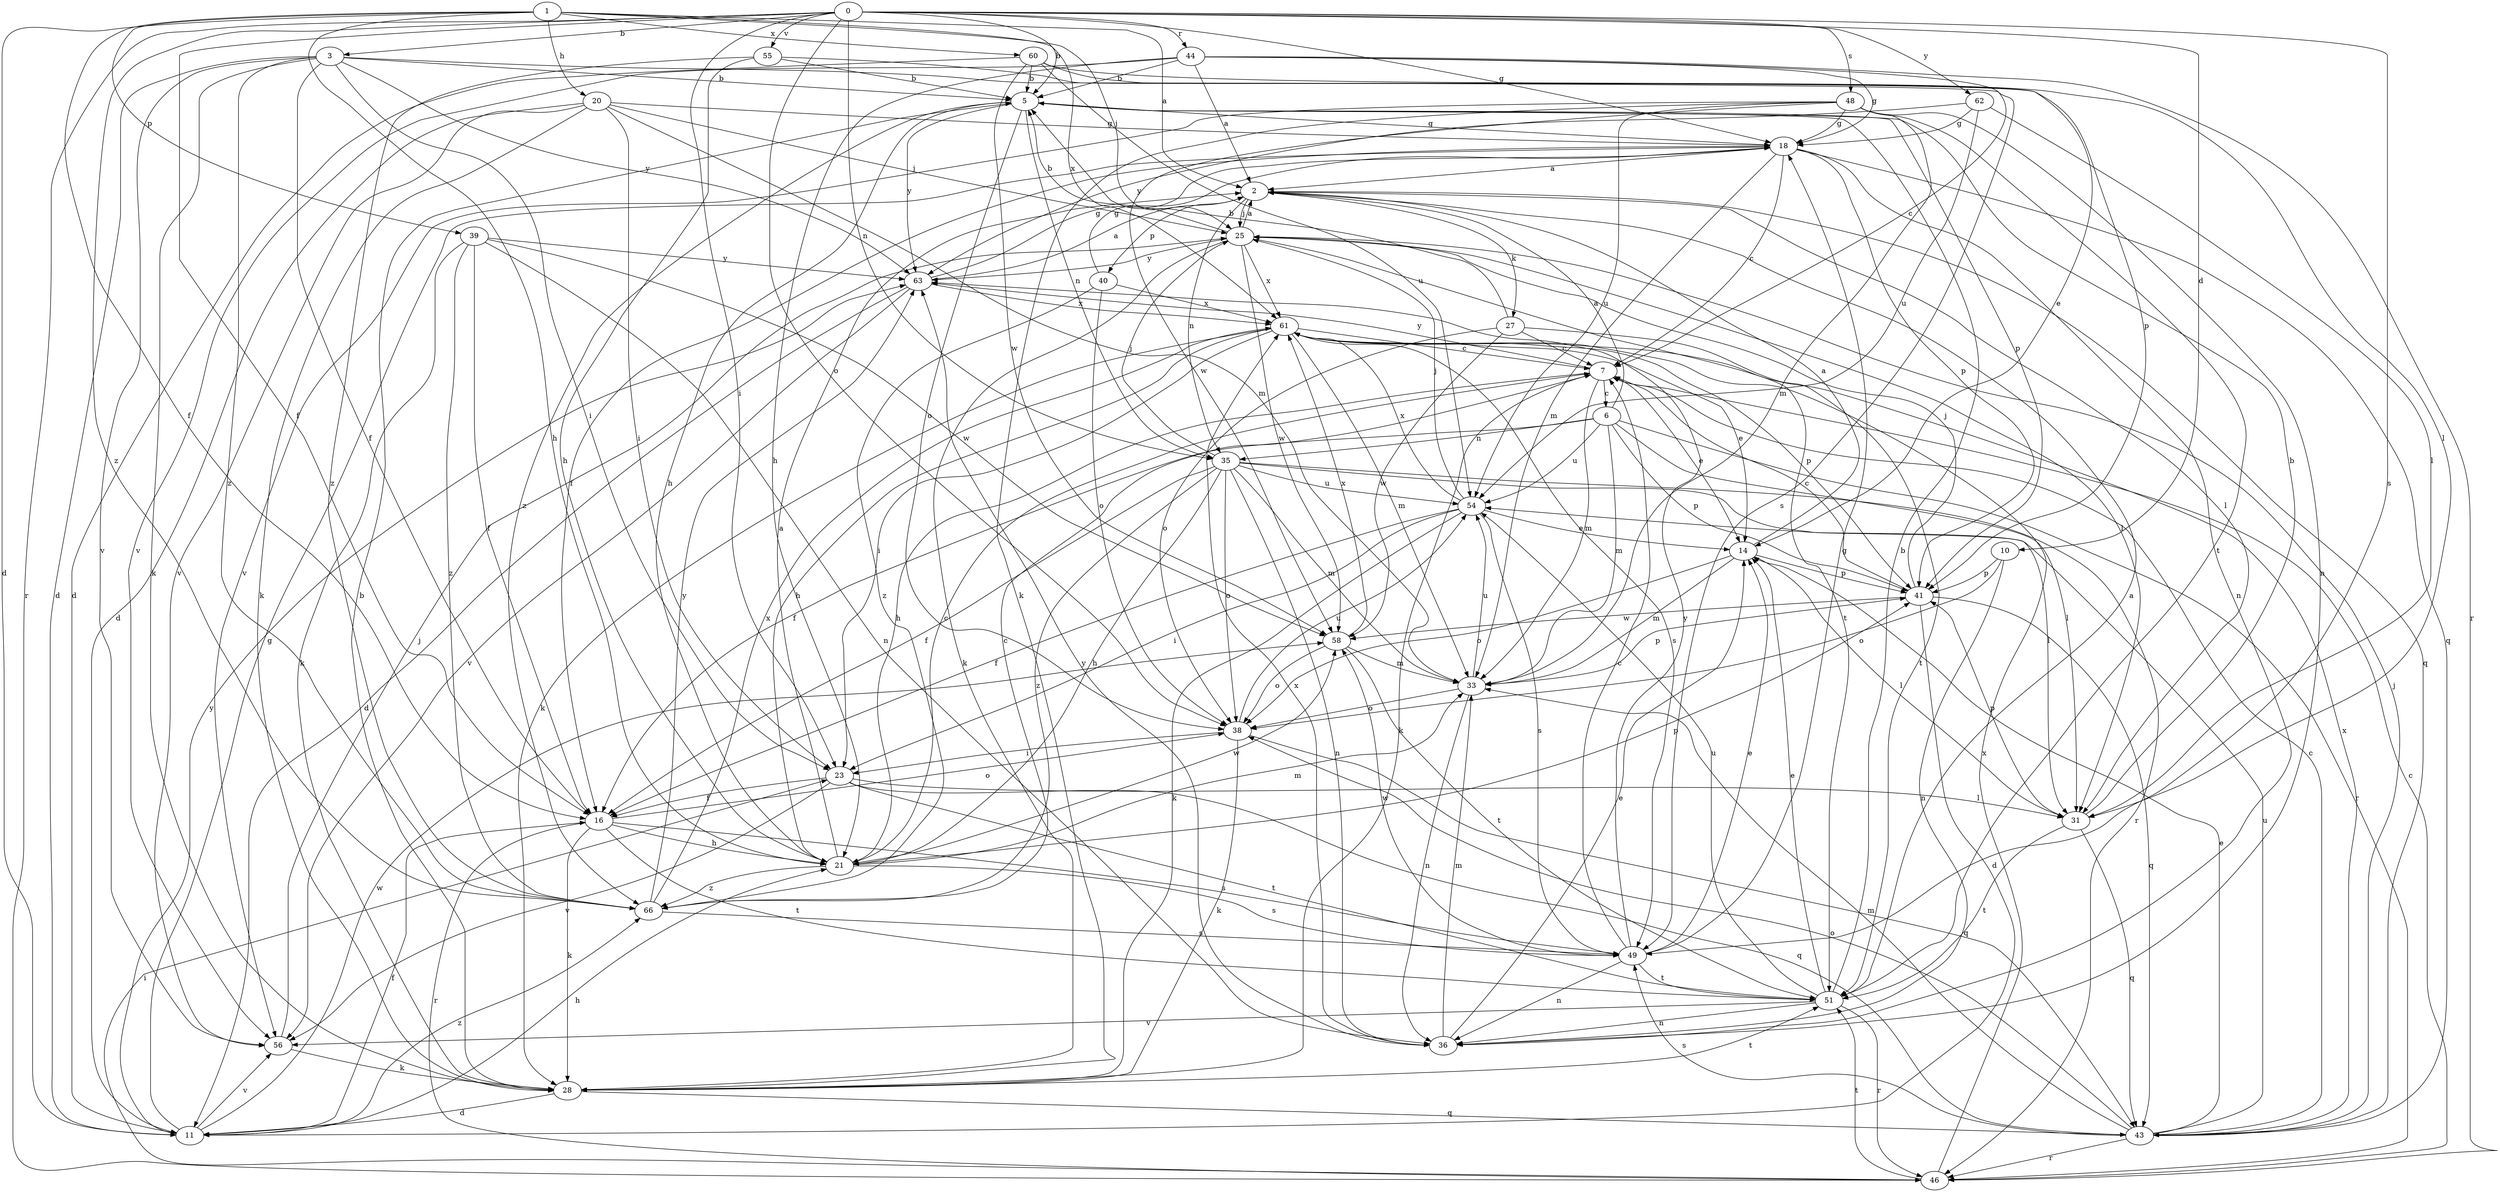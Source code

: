 strict digraph  {
0;
1;
2;
3;
5;
6;
7;
10;
11;
14;
16;
18;
20;
21;
23;
25;
27;
28;
31;
33;
35;
36;
38;
39;
40;
41;
43;
44;
46;
48;
49;
51;
54;
55;
56;
58;
60;
61;
62;
63;
66;
0 -> 3  [label=b];
0 -> 5  [label=b];
0 -> 10  [label=d];
0 -> 16  [label=f];
0 -> 18  [label=g];
0 -> 23  [label=i];
0 -> 35  [label=n];
0 -> 38  [label=o];
0 -> 44  [label=r];
0 -> 46  [label=r];
0 -> 48  [label=s];
0 -> 49  [label=s];
0 -> 55  [label=v];
0 -> 62  [label=y];
0 -> 66  [label=z];
1 -> 2  [label=a];
1 -> 11  [label=d];
1 -> 16  [label=f];
1 -> 20  [label=h];
1 -> 21  [label=h];
1 -> 25  [label=j];
1 -> 39  [label=p];
1 -> 60  [label=x];
1 -> 61  [label=x];
2 -> 25  [label=j];
2 -> 27  [label=k];
2 -> 31  [label=l];
2 -> 35  [label=n];
2 -> 40  [label=p];
2 -> 43  [label=q];
3 -> 5  [label=b];
3 -> 11  [label=d];
3 -> 16  [label=f];
3 -> 23  [label=i];
3 -> 28  [label=k];
3 -> 49  [label=s];
3 -> 56  [label=v];
3 -> 63  [label=y];
3 -> 66  [label=z];
5 -> 18  [label=g];
5 -> 21  [label=h];
5 -> 35  [label=n];
5 -> 38  [label=o];
5 -> 41  [label=p];
5 -> 63  [label=y];
5 -> 66  [label=z];
6 -> 2  [label=a];
6 -> 16  [label=f];
6 -> 31  [label=l];
6 -> 33  [label=m];
6 -> 35  [label=n];
6 -> 41  [label=p];
6 -> 46  [label=r];
6 -> 54  [label=u];
7 -> 6  [label=c];
7 -> 14  [label=e];
7 -> 21  [label=h];
7 -> 28  [label=k];
7 -> 33  [label=m];
7 -> 63  [label=y];
10 -> 36  [label=n];
10 -> 38  [label=o];
10 -> 41  [label=p];
11 -> 16  [label=f];
11 -> 18  [label=g];
11 -> 21  [label=h];
11 -> 56  [label=v];
11 -> 58  [label=w];
11 -> 63  [label=y];
11 -> 66  [label=z];
14 -> 2  [label=a];
14 -> 31  [label=l];
14 -> 33  [label=m];
14 -> 38  [label=o];
14 -> 41  [label=p];
16 -> 21  [label=h];
16 -> 28  [label=k];
16 -> 38  [label=o];
16 -> 46  [label=r];
16 -> 49  [label=s];
16 -> 51  [label=t];
18 -> 2  [label=a];
18 -> 7  [label=c];
18 -> 16  [label=f];
18 -> 33  [label=m];
18 -> 36  [label=n];
18 -> 41  [label=p];
18 -> 43  [label=q];
20 -> 11  [label=d];
20 -> 18  [label=g];
20 -> 23  [label=i];
20 -> 25  [label=j];
20 -> 28  [label=k];
20 -> 33  [label=m];
20 -> 56  [label=v];
21 -> 2  [label=a];
21 -> 7  [label=c];
21 -> 33  [label=m];
21 -> 41  [label=p];
21 -> 49  [label=s];
21 -> 58  [label=w];
21 -> 66  [label=z];
23 -> 16  [label=f];
23 -> 31  [label=l];
23 -> 43  [label=q];
23 -> 51  [label=t];
23 -> 56  [label=v];
25 -> 2  [label=a];
25 -> 5  [label=b];
25 -> 28  [label=k];
25 -> 31  [label=l];
25 -> 51  [label=t];
25 -> 58  [label=w];
25 -> 61  [label=x];
25 -> 63  [label=y];
27 -> 5  [label=b];
27 -> 7  [label=c];
27 -> 38  [label=o];
27 -> 51  [label=t];
27 -> 58  [label=w];
28 -> 5  [label=b];
28 -> 11  [label=d];
28 -> 43  [label=q];
28 -> 51  [label=t];
31 -> 5  [label=b];
31 -> 41  [label=p];
31 -> 43  [label=q];
31 -> 51  [label=t];
33 -> 36  [label=n];
33 -> 38  [label=o];
33 -> 41  [label=p];
33 -> 54  [label=u];
35 -> 16  [label=f];
35 -> 21  [label=h];
35 -> 25  [label=j];
35 -> 31  [label=l];
35 -> 33  [label=m];
35 -> 36  [label=n];
35 -> 38  [label=o];
35 -> 46  [label=r];
35 -> 54  [label=u];
35 -> 66  [label=z];
36 -> 14  [label=e];
36 -> 33  [label=m];
36 -> 61  [label=x];
36 -> 63  [label=y];
38 -> 23  [label=i];
38 -> 28  [label=k];
38 -> 43  [label=q];
38 -> 54  [label=u];
39 -> 16  [label=f];
39 -> 28  [label=k];
39 -> 36  [label=n];
39 -> 58  [label=w];
39 -> 63  [label=y];
39 -> 66  [label=z];
40 -> 18  [label=g];
40 -> 38  [label=o];
40 -> 61  [label=x];
40 -> 66  [label=z];
41 -> 7  [label=c];
41 -> 11  [label=d];
41 -> 25  [label=j];
41 -> 43  [label=q];
41 -> 58  [label=w];
43 -> 7  [label=c];
43 -> 14  [label=e];
43 -> 25  [label=j];
43 -> 33  [label=m];
43 -> 38  [label=o];
43 -> 46  [label=r];
43 -> 49  [label=s];
43 -> 54  [label=u];
43 -> 61  [label=x];
44 -> 2  [label=a];
44 -> 5  [label=b];
44 -> 7  [label=c];
44 -> 18  [label=g];
44 -> 21  [label=h];
44 -> 46  [label=r];
44 -> 56  [label=v];
46 -> 7  [label=c];
46 -> 23  [label=i];
46 -> 51  [label=t];
46 -> 61  [label=x];
48 -> 18  [label=g];
48 -> 28  [label=k];
48 -> 33  [label=m];
48 -> 36  [label=n];
48 -> 51  [label=t];
48 -> 54  [label=u];
48 -> 56  [label=v];
48 -> 58  [label=w];
49 -> 7  [label=c];
49 -> 14  [label=e];
49 -> 18  [label=g];
49 -> 36  [label=n];
49 -> 51  [label=t];
49 -> 58  [label=w];
49 -> 63  [label=y];
51 -> 2  [label=a];
51 -> 5  [label=b];
51 -> 14  [label=e];
51 -> 36  [label=n];
51 -> 46  [label=r];
51 -> 54  [label=u];
51 -> 56  [label=v];
54 -> 14  [label=e];
54 -> 16  [label=f];
54 -> 23  [label=i];
54 -> 25  [label=j];
54 -> 28  [label=k];
54 -> 49  [label=s];
54 -> 61  [label=x];
55 -> 5  [label=b];
55 -> 21  [label=h];
55 -> 41  [label=p];
55 -> 66  [label=z];
56 -> 25  [label=j];
56 -> 28  [label=k];
58 -> 33  [label=m];
58 -> 38  [label=o];
58 -> 51  [label=t];
58 -> 61  [label=x];
60 -> 5  [label=b];
60 -> 11  [label=d];
60 -> 14  [label=e];
60 -> 31  [label=l];
60 -> 54  [label=u];
60 -> 58  [label=w];
61 -> 7  [label=c];
61 -> 14  [label=e];
61 -> 21  [label=h];
61 -> 23  [label=i];
61 -> 28  [label=k];
61 -> 33  [label=m];
61 -> 41  [label=p];
61 -> 49  [label=s];
62 -> 18  [label=g];
62 -> 31  [label=l];
62 -> 54  [label=u];
62 -> 63  [label=y];
63 -> 2  [label=a];
63 -> 11  [label=d];
63 -> 18  [label=g];
63 -> 56  [label=v];
63 -> 61  [label=x];
66 -> 7  [label=c];
66 -> 49  [label=s];
66 -> 61  [label=x];
66 -> 63  [label=y];
}
